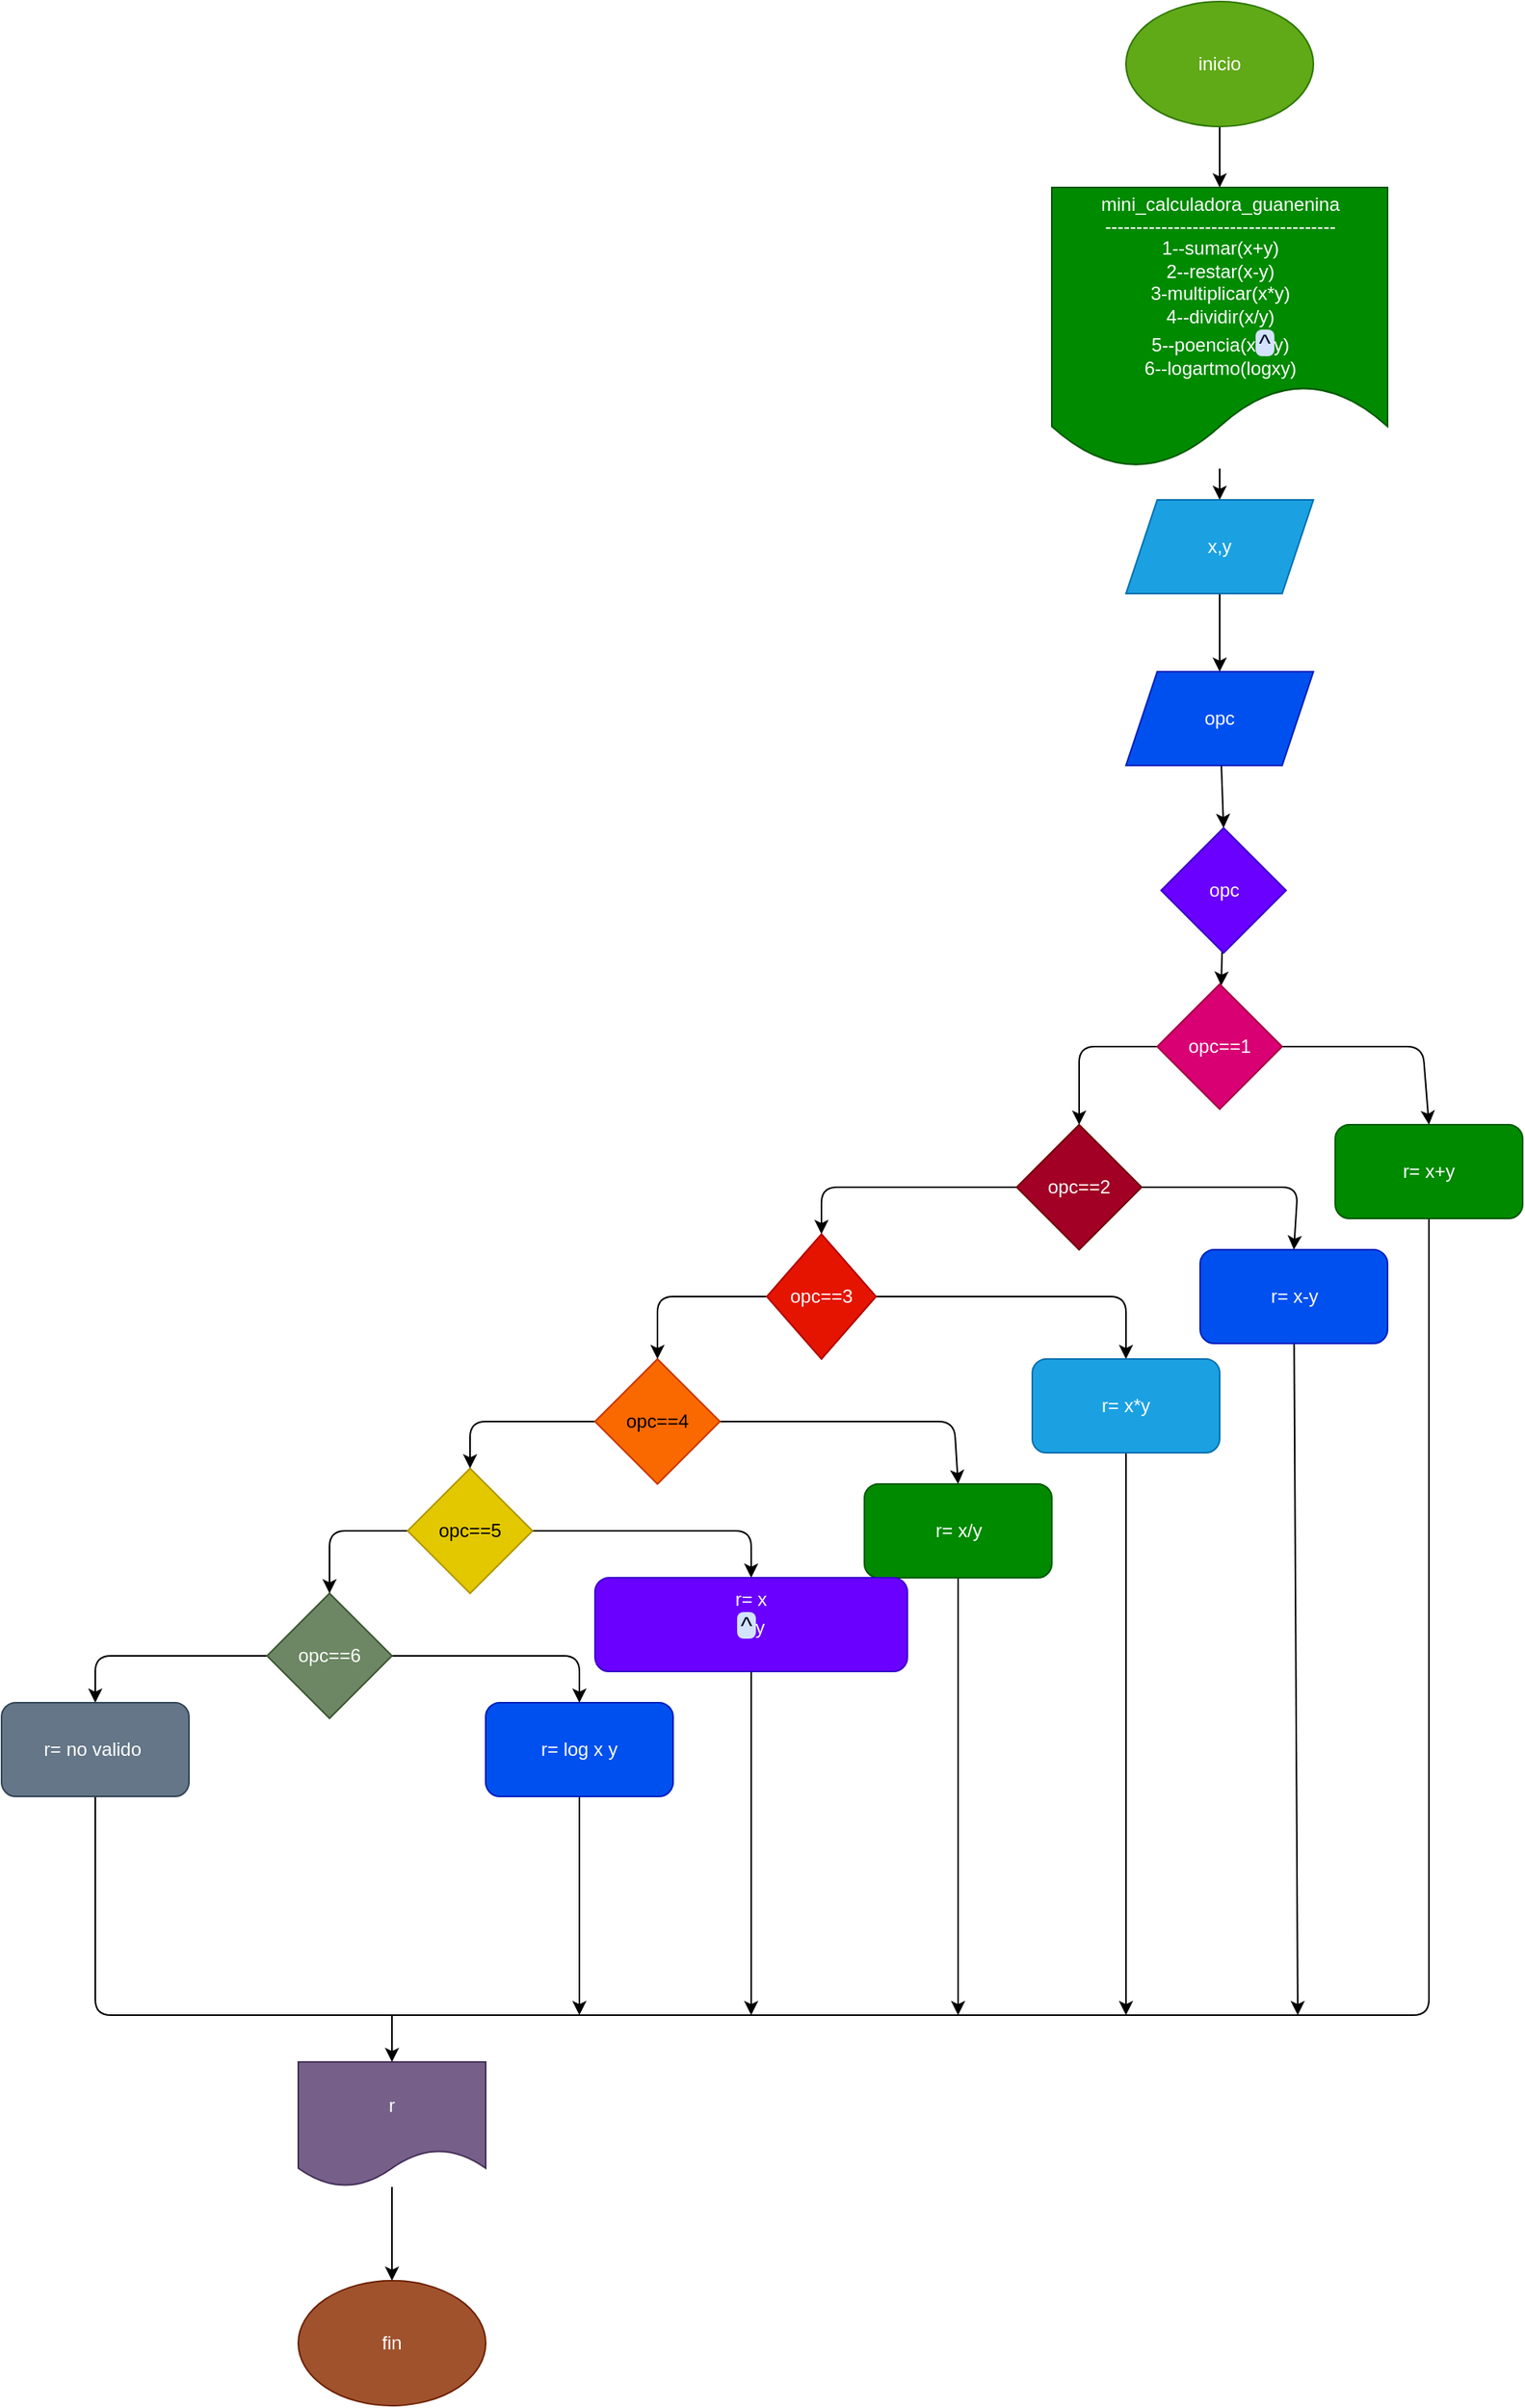 <mxfile>
    <diagram id="-o-ebwHjt3HQyHx9TLJJ" name="Página-1">
        <mxGraphModel dx="614" dy="1630" grid="1" gridSize="10" guides="1" tooltips="1" connect="1" arrows="1" fold="1" page="1" pageScale="1" pageWidth="827" pageHeight="1169" math="0" shadow="0">
            <root>
                <mxCell id="0"/>
                <mxCell id="1" parent="0"/>
                <mxCell id="13" style="edgeStyle=none;html=1;entryX=0.5;entryY=0;entryDx=0;entryDy=0;" edge="1" parent="1" source="2" target="3">
                    <mxGeometry relative="1" as="geometry"/>
                </mxCell>
                <mxCell id="2" value="inicio" style="ellipse;whiteSpace=wrap;html=1;fillColor=#60a917;fontColor=#ffffff;strokeColor=#2D7600;" vertex="1" parent="1">
                    <mxGeometry x="1400" y="-1169" width="120" height="80" as="geometry"/>
                </mxCell>
                <mxCell id="6" style="edgeStyle=none;html=1;" edge="1" parent="1" source="3" target="4">
                    <mxGeometry relative="1" as="geometry"/>
                </mxCell>
                <mxCell id="3" value="mini_calculadora_guanenina&lt;br&gt;-------------------------------------&lt;br&gt;1--sumar(x+y)&lt;br&gt;2--restar(x-y)&lt;br&gt;3-multiplicar(x*y)&lt;br&gt;4--dividir(x/y)&lt;br&gt;5--poencia(x&lt;span style=&quot;border-radius: 4px; padding: 0px 2px; background-color: rgb(211, 227, 253); color: rgb(4, 12, 40); font-family: &amp;quot;Google Sans&amp;quot;, Arial, sans-serif; font-size: 16px; text-align: start;&quot;&gt;^&lt;/span&gt;y)&lt;br&gt;6--logartmo(logxy)" style="shape=document;whiteSpace=wrap;html=1;boundedLbl=1;fillColor=#008a00;fontColor=#ffffff;strokeColor=#005700;" vertex="1" parent="1">
                    <mxGeometry x="1352.5" y="-1050" width="215" height="180" as="geometry"/>
                </mxCell>
                <mxCell id="7" style="edgeStyle=none;html=1;entryX=0.5;entryY=0;entryDx=0;entryDy=0;" edge="1" parent="1" source="4" target="5">
                    <mxGeometry relative="1" as="geometry"/>
                </mxCell>
                <mxCell id="4" value="x,y" style="shape=parallelogram;perimeter=parallelogramPerimeter;whiteSpace=wrap;html=1;fixedSize=1;fillColor=#1ba1e2;fontColor=#ffffff;strokeColor=#006EAF;" vertex="1" parent="1">
                    <mxGeometry x="1400" y="-850" width="120" height="60" as="geometry"/>
                </mxCell>
                <mxCell id="8" style="edgeStyle=none;html=1;entryX=0.5;entryY=0;entryDx=0;entryDy=0;" edge="1" parent="1" source="5" target="9">
                    <mxGeometry relative="1" as="geometry">
                        <mxPoint x="1557.5" y="-650" as="targetPoint"/>
                    </mxGeometry>
                </mxCell>
                <mxCell id="5" value="opc" style="shape=parallelogram;perimeter=parallelogramPerimeter;whiteSpace=wrap;html=1;fixedSize=1;fillColor=#0050ef;fontColor=#ffffff;strokeColor=#001DBC;" vertex="1" parent="1">
                    <mxGeometry x="1400" y="-740" width="120" height="60" as="geometry"/>
                </mxCell>
                <mxCell id="14" style="edgeStyle=none;html=1;" edge="1" parent="1" source="9" target="12">
                    <mxGeometry relative="1" as="geometry"/>
                </mxCell>
                <mxCell id="9" value="opc" style="rhombus;whiteSpace=wrap;html=1;fillColor=#6a00ff;fontColor=#ffffff;strokeColor=#3700CC;" vertex="1" parent="1">
                    <mxGeometry x="1422.5" y="-640" width="80" height="80" as="geometry"/>
                </mxCell>
                <mxCell id="16" style="edgeStyle=none;html=1;entryX=0.5;entryY=0;entryDx=0;entryDy=0;" edge="1" parent="1" source="12" target="18">
                    <mxGeometry relative="1" as="geometry">
                        <mxPoint x="1646.5" y="-460" as="targetPoint"/>
                        <Array as="points">
                            <mxPoint x="1590" y="-500"/>
                        </Array>
                    </mxGeometry>
                </mxCell>
                <mxCell id="20" style="edgeStyle=none;html=1;exitX=0;exitY=0.5;exitDx=0;exitDy=0;entryX=0.5;entryY=0;entryDx=0;entryDy=0;" edge="1" parent="1" source="12" target="19">
                    <mxGeometry relative="1" as="geometry">
                        <Array as="points">
                            <mxPoint x="1370" y="-500"/>
                        </Array>
                    </mxGeometry>
                </mxCell>
                <mxCell id="12" value="opc==1" style="rhombus;whiteSpace=wrap;html=1;fillColor=#d80073;fontColor=#ffffff;strokeColor=#A50040;" vertex="1" parent="1">
                    <mxGeometry x="1420" y="-540" width="80" height="80" as="geometry"/>
                </mxCell>
                <mxCell id="48" style="edgeStyle=none;html=1;startArrow=none;startFill=0;endArrow=none;endFill=0;" edge="1" parent="1" source="18">
                    <mxGeometry relative="1" as="geometry">
                        <mxPoint x="930" y="120" as="targetPoint"/>
                        <Array as="points">
                            <mxPoint x="1594" y="120"/>
                        </Array>
                    </mxGeometry>
                </mxCell>
                <mxCell id="18" value="r= x+y" style="rounded=1;whiteSpace=wrap;html=1;fillColor=#008a00;fontColor=#ffffff;strokeColor=#005700;" vertex="1" parent="1">
                    <mxGeometry x="1534" y="-450" width="120" height="60" as="geometry"/>
                </mxCell>
                <mxCell id="24" style="edgeStyle=none;html=1;entryX=0.5;entryY=0;entryDx=0;entryDy=0;" edge="1" parent="1" source="19" target="23">
                    <mxGeometry relative="1" as="geometry">
                        <Array as="points">
                            <mxPoint x="1510" y="-410"/>
                        </Array>
                    </mxGeometry>
                </mxCell>
                <mxCell id="56" style="edgeStyle=none;html=1;entryX=0.5;entryY=0;entryDx=0;entryDy=0;startArrow=none;startFill=0;endArrow=classic;endFill=1;" edge="1" parent="1" source="19" target="28">
                    <mxGeometry relative="1" as="geometry">
                        <Array as="points">
                            <mxPoint x="1205" y="-410"/>
                        </Array>
                    </mxGeometry>
                </mxCell>
                <mxCell id="19" value="opc==2" style="rhombus;whiteSpace=wrap;html=1;fillColor=#a20025;fontColor=#ffffff;strokeColor=#6F0000;" vertex="1" parent="1">
                    <mxGeometry x="1330" y="-450" width="80" height="80" as="geometry"/>
                </mxCell>
                <mxCell id="55" style="edgeStyle=none;html=1;startArrow=none;startFill=0;endArrow=classic;endFill=1;" edge="1" parent="1" source="23">
                    <mxGeometry relative="1" as="geometry">
                        <mxPoint x="1510" y="120" as="targetPoint"/>
                    </mxGeometry>
                </mxCell>
                <mxCell id="23" value="r= x-y" style="rounded=1;whiteSpace=wrap;html=1;fillColor=#0050ef;fontColor=#ffffff;strokeColor=#001DBC;" vertex="1" parent="1">
                    <mxGeometry x="1447.5" y="-370" width="120" height="60" as="geometry"/>
                </mxCell>
                <mxCell id="42" style="edgeStyle=none;html=1;entryX=0.5;entryY=0;entryDx=0;entryDy=0;" edge="1" parent="1" source="25" target="41">
                    <mxGeometry relative="1" as="geometry">
                        <Array as="points">
                            <mxPoint x="1050" y="-110"/>
                        </Array>
                    </mxGeometry>
                </mxCell>
                <mxCell id="44" style="edgeStyle=none;html=1;entryX=0.5;entryY=0;entryDx=0;entryDy=0;" edge="1" parent="1" source="25" target="43">
                    <mxGeometry relative="1" as="geometry">
                        <Array as="points">
                            <mxPoint x="740" y="-110"/>
                        </Array>
                    </mxGeometry>
                </mxCell>
                <mxCell id="25" value="opc==6" style="rhombus;whiteSpace=wrap;html=1;fillColor=#6d8764;fontColor=#ffffff;strokeColor=#3A5431;" vertex="1" parent="1">
                    <mxGeometry x="850" y="-150" width="80" height="80" as="geometry"/>
                </mxCell>
                <mxCell id="36" style="edgeStyle=none;html=1;entryX=0.5;entryY=0;entryDx=0;entryDy=0;" edge="1" parent="1" source="26" target="25">
                    <mxGeometry relative="1" as="geometry">
                        <Array as="points">
                            <mxPoint x="890" y="-190"/>
                            <mxPoint x="890" y="-150"/>
                        </Array>
                    </mxGeometry>
                </mxCell>
                <mxCell id="40" style="edgeStyle=none;html=1;exitX=1;exitY=0.5;exitDx=0;exitDy=0;" edge="1" parent="1" source="26" target="38">
                    <mxGeometry relative="1" as="geometry">
                        <Array as="points">
                            <mxPoint x="1160" y="-190"/>
                        </Array>
                    </mxGeometry>
                </mxCell>
                <mxCell id="26" value="opc==5" style="rhombus;whiteSpace=wrap;html=1;fillColor=#e3c800;fontColor=#000000;strokeColor=#B09500;" vertex="1" parent="1">
                    <mxGeometry x="940" y="-230" width="80" height="80" as="geometry"/>
                </mxCell>
                <mxCell id="35" style="edgeStyle=none;html=1;entryX=0.5;entryY=0;entryDx=0;entryDy=0;" edge="1" parent="1" source="27" target="26">
                    <mxGeometry relative="1" as="geometry">
                        <Array as="points">
                            <mxPoint x="980" y="-260"/>
                        </Array>
                    </mxGeometry>
                </mxCell>
                <mxCell id="39" style="edgeStyle=none;html=1;entryX=0.5;entryY=0;entryDx=0;entryDy=0;" edge="1" parent="1" source="27" target="37">
                    <mxGeometry relative="1" as="geometry">
                        <Array as="points">
                            <mxPoint x="1290" y="-260"/>
                        </Array>
                    </mxGeometry>
                </mxCell>
                <mxCell id="27" value="opc==4" style="rhombus;whiteSpace=wrap;html=1;fillColor=#fa6800;fontColor=#000000;strokeColor=#C73500;" vertex="1" parent="1">
                    <mxGeometry x="1060" y="-300" width="80" height="80" as="geometry"/>
                </mxCell>
                <mxCell id="32" style="edgeStyle=none;html=1;entryX=0.5;entryY=0;entryDx=0;entryDy=0;" edge="1" parent="1" source="28" target="31">
                    <mxGeometry relative="1" as="geometry">
                        <Array as="points">
                            <mxPoint x="1400" y="-340"/>
                        </Array>
                    </mxGeometry>
                </mxCell>
                <mxCell id="34" style="edgeStyle=none;html=1;exitX=0;exitY=0.5;exitDx=0;exitDy=0;entryX=0.5;entryY=0;entryDx=0;entryDy=0;" edge="1" parent="1" source="28" target="27">
                    <mxGeometry relative="1" as="geometry">
                        <Array as="points">
                            <mxPoint x="1100" y="-340"/>
                        </Array>
                    </mxGeometry>
                </mxCell>
                <mxCell id="28" value="opc==3" style="rhombus;whiteSpace=wrap;html=1;fillColor=#e51400;fontColor=#ffffff;strokeColor=#B20000;" vertex="1" parent="1">
                    <mxGeometry x="1170" y="-380" width="70" height="80" as="geometry"/>
                </mxCell>
                <mxCell id="54" style="edgeStyle=none;html=1;startArrow=none;startFill=0;endArrow=classic;endFill=1;" edge="1" parent="1" source="31">
                    <mxGeometry relative="1" as="geometry">
                        <mxPoint x="1400" y="120" as="targetPoint"/>
                    </mxGeometry>
                </mxCell>
                <mxCell id="31" value="r= x*y" style="rounded=1;whiteSpace=wrap;html=1;fillColor=#1ba1e2;fontColor=#ffffff;strokeColor=#006EAF;" vertex="1" parent="1">
                    <mxGeometry x="1340" y="-300" width="120" height="60" as="geometry"/>
                </mxCell>
                <mxCell id="53" style="edgeStyle=none;html=1;startArrow=none;startFill=0;endArrow=classic;endFill=1;" edge="1" parent="1" source="37">
                    <mxGeometry relative="1" as="geometry">
                        <mxPoint x="1292.5" y="120" as="targetPoint"/>
                    </mxGeometry>
                </mxCell>
                <mxCell id="37" value="r= x/y" style="rounded=1;whiteSpace=wrap;html=1;fillColor=#008a00;fontColor=#ffffff;strokeColor=#005700;" vertex="1" parent="1">
                    <mxGeometry x="1232.5" y="-220" width="120" height="60" as="geometry"/>
                </mxCell>
                <mxCell id="52" style="edgeStyle=none;html=1;startArrow=none;startFill=0;endArrow=classic;endFill=1;" edge="1" parent="1" source="38">
                    <mxGeometry relative="1" as="geometry">
                        <mxPoint x="1160" y="120" as="targetPoint"/>
                    </mxGeometry>
                </mxCell>
                <mxCell id="38" value="&lt;div style=&quot;text-align: start;&quot;&gt;&lt;span style=&quot;background-color: initial;&quot;&gt;r= x&lt;/span&gt;&lt;/div&gt;&lt;span style=&quot;border-radius: 4px; padding: 0px 2px; background-color: rgb(211, 227, 253); color: rgb(4, 12, 40); font-family: &amp;quot;Google Sans&amp;quot;, Arial, sans-serif; font-size: 16px; text-align: start;&quot;&gt;^&lt;/span&gt;y&lt;br&gt;&lt;div style=&quot;text-align: start;&quot;&gt;&lt;span style=&quot;background-color: initial;&quot;&gt;&amp;nbsp;&lt;/span&gt;&lt;/div&gt;" style="rounded=1;whiteSpace=wrap;html=1;fillColor=#6a00ff;fontColor=#ffffff;strokeColor=#3700CC;" vertex="1" parent="1">
                    <mxGeometry x="1060" y="-160" width="200" height="60" as="geometry"/>
                </mxCell>
                <mxCell id="51" style="edgeStyle=none;html=1;startArrow=none;startFill=0;endArrow=classic;endFill=1;" edge="1" parent="1" source="41">
                    <mxGeometry relative="1" as="geometry">
                        <mxPoint x="1050" y="120" as="targetPoint"/>
                    </mxGeometry>
                </mxCell>
                <mxCell id="41" value="r= log x y" style="rounded=1;whiteSpace=wrap;html=1;fillColor=#0050ef;strokeColor=#001DBC;fontColor=#ffffff;" vertex="1" parent="1">
                    <mxGeometry x="990" y="-80" width="120" height="60" as="geometry"/>
                </mxCell>
                <mxCell id="49" style="edgeStyle=none;html=1;startArrow=none;startFill=0;endArrow=none;endFill=0;" edge="1" parent="1" source="43">
                    <mxGeometry relative="1" as="geometry">
                        <mxPoint x="930" y="120" as="targetPoint"/>
                        <Array as="points">
                            <mxPoint x="740" y="120"/>
                        </Array>
                    </mxGeometry>
                </mxCell>
                <mxCell id="43" value="r= no valido&amp;nbsp;" style="rounded=1;whiteSpace=wrap;html=1;fillColor=#647687;fontColor=#ffffff;strokeColor=#314354;" vertex="1" parent="1">
                    <mxGeometry x="680" y="-80" width="120" height="60" as="geometry"/>
                </mxCell>
                <mxCell id="58" style="edgeStyle=none;html=1;startArrow=none;startFill=0;endArrow=classic;endFill=1;" edge="1" parent="1" source="46" target="57">
                    <mxGeometry relative="1" as="geometry"/>
                </mxCell>
                <mxCell id="46" value="r" style="shape=document;whiteSpace=wrap;html=1;boundedLbl=1;fillColor=#76608a;fontColor=#ffffff;strokeColor=#432D57;" vertex="1" parent="1">
                    <mxGeometry x="870" y="150" width="120" height="80" as="geometry"/>
                </mxCell>
                <mxCell id="50" value="" style="endArrow=classic;html=1;entryX=0.5;entryY=0;entryDx=0;entryDy=0;" edge="1" parent="1" target="46">
                    <mxGeometry width="50" height="50" relative="1" as="geometry">
                        <mxPoint x="930" y="120" as="sourcePoint"/>
                        <mxPoint x="980" y="70" as="targetPoint"/>
                    </mxGeometry>
                </mxCell>
                <mxCell id="57" value="fin" style="ellipse;whiteSpace=wrap;html=1;fillColor=#a0522d;fontColor=#ffffff;strokeColor=#6D1F00;" vertex="1" parent="1">
                    <mxGeometry x="870" y="290" width="120" height="80" as="geometry"/>
                </mxCell>
            </root>
        </mxGraphModel>
    </diagram>
</mxfile>